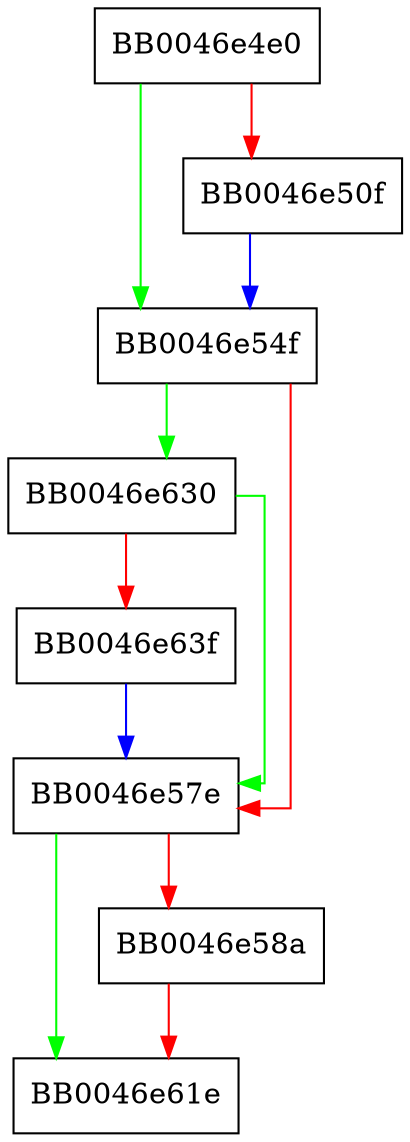 digraph trace_log_message {
  node [shape="box"];
  graph [splines=ortho];
  BB0046e4e0 -> BB0046e54f [color="green"];
  BB0046e4e0 -> BB0046e50f [color="red"];
  BB0046e50f -> BB0046e54f [color="blue"];
  BB0046e54f -> BB0046e630 [color="green"];
  BB0046e54f -> BB0046e57e [color="red"];
  BB0046e57e -> BB0046e61e [color="green"];
  BB0046e57e -> BB0046e58a [color="red"];
  BB0046e58a -> BB0046e61e [color="red"];
  BB0046e630 -> BB0046e57e [color="green"];
  BB0046e630 -> BB0046e63f [color="red"];
  BB0046e63f -> BB0046e57e [color="blue"];
}